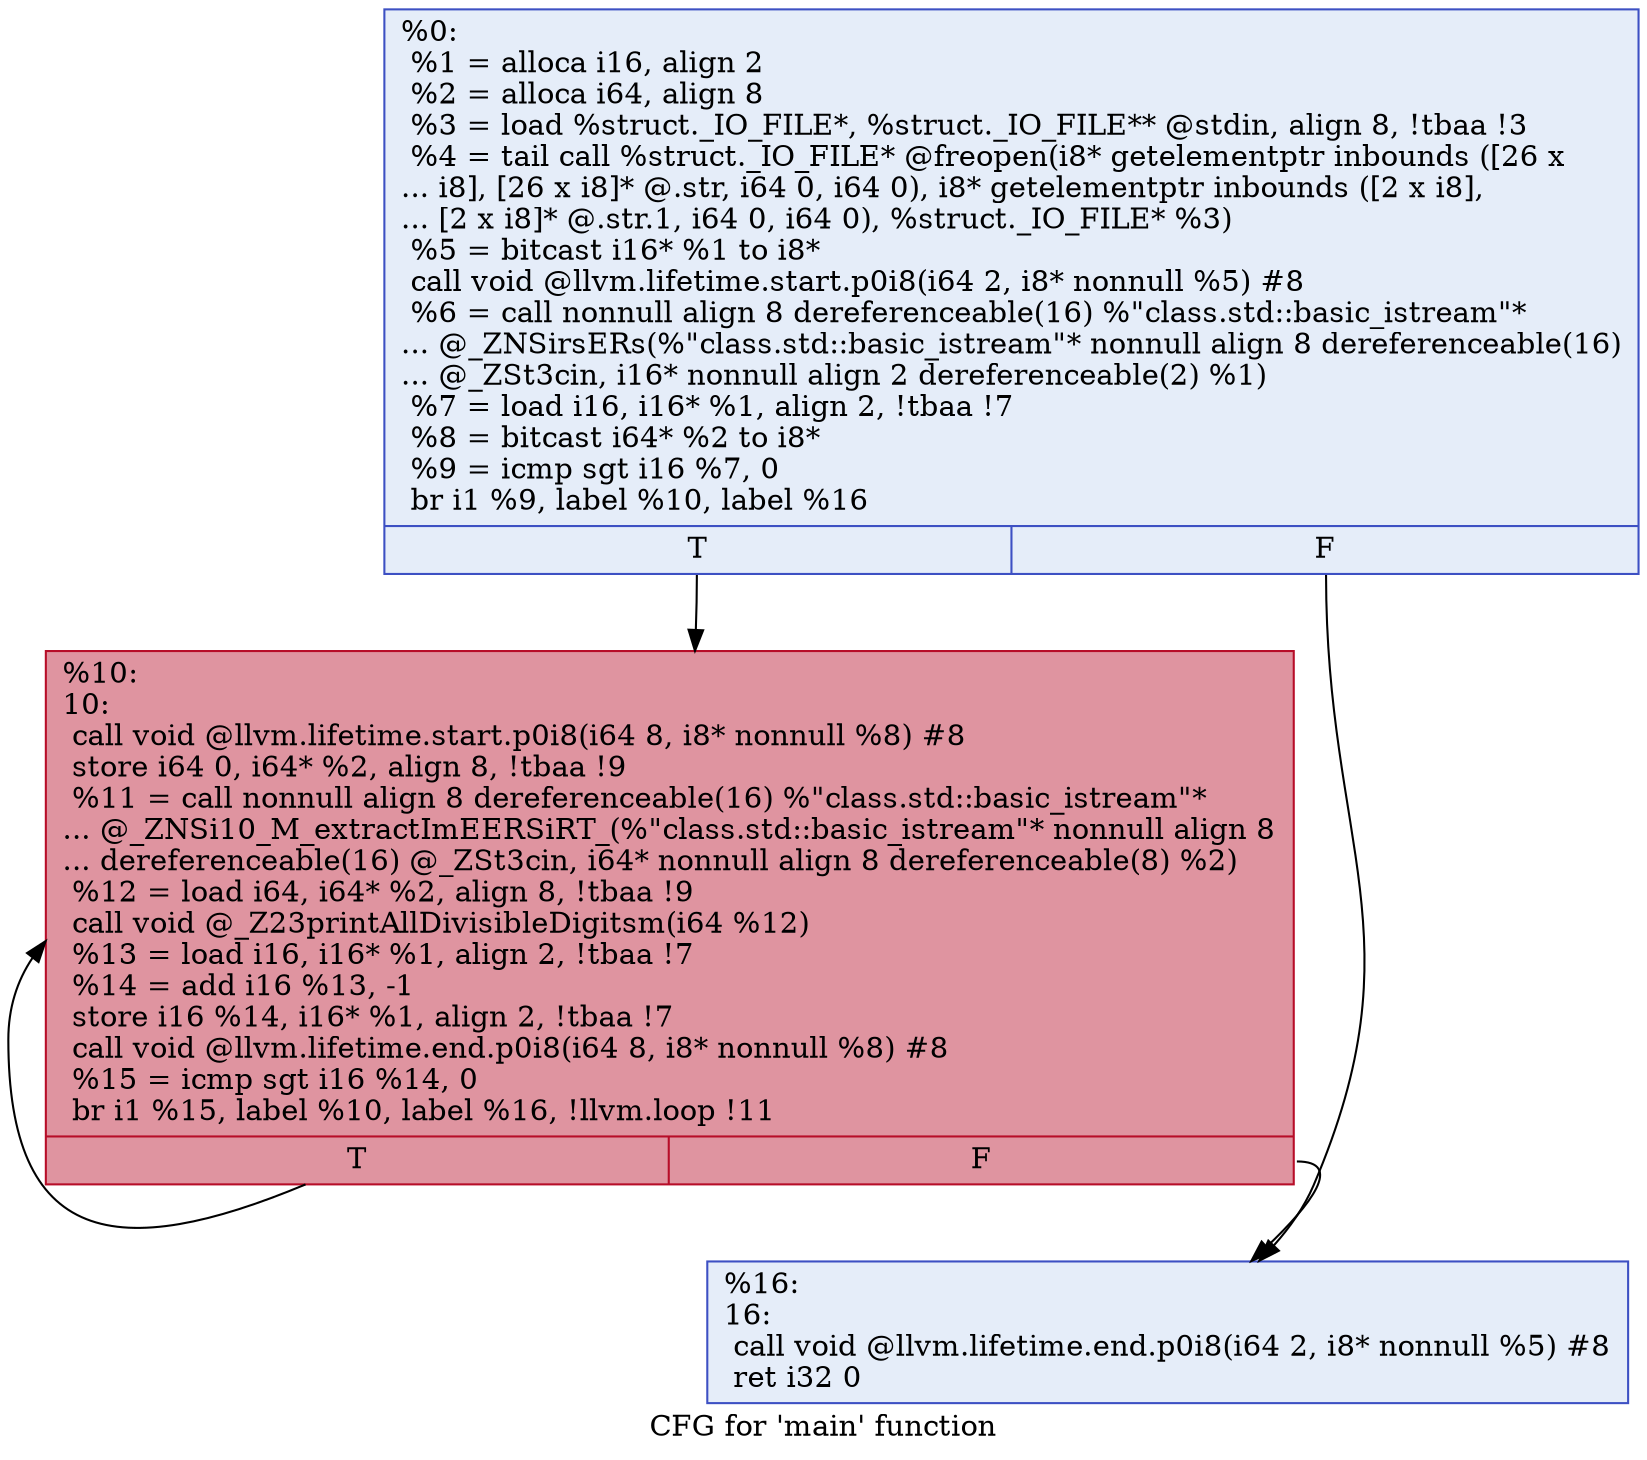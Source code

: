 digraph "CFG for 'main' function" {
	label="CFG for 'main' function";

	Node0x55df7405f300 [shape=record,color="#3d50c3ff", style=filled, fillcolor="#c5d6f270",label="{%0:\l  %1 = alloca i16, align 2\l  %2 = alloca i64, align 8\l  %3 = load %struct._IO_FILE*, %struct._IO_FILE** @stdin, align 8, !tbaa !3\l  %4 = tail call %struct._IO_FILE* @freopen(i8* getelementptr inbounds ([26 x\l... i8], [26 x i8]* @.str, i64 0, i64 0), i8* getelementptr inbounds ([2 x i8],\l... [2 x i8]* @.str.1, i64 0, i64 0), %struct._IO_FILE* %3)\l  %5 = bitcast i16* %1 to i8*\l  call void @llvm.lifetime.start.p0i8(i64 2, i8* nonnull %5) #8\l  %6 = call nonnull align 8 dereferenceable(16) %\"class.std::basic_istream\"*\l... @_ZNSirsERs(%\"class.std::basic_istream\"* nonnull align 8 dereferenceable(16)\l... @_ZSt3cin, i16* nonnull align 2 dereferenceable(2) %1)\l  %7 = load i16, i16* %1, align 2, !tbaa !7\l  %8 = bitcast i64* %2 to i8*\l  %9 = icmp sgt i16 %7, 0\l  br i1 %9, label %10, label %16\l|{<s0>T|<s1>F}}"];
	Node0x55df7405f300:s0 -> Node0x55df7405f8d0;
	Node0x55df7405f300:s1 -> Node0x55df74060950;
	Node0x55df7405f8d0 [shape=record,color="#b70d28ff", style=filled, fillcolor="#b70d2870",label="{%10:\l10:                                               \l  call void @llvm.lifetime.start.p0i8(i64 8, i8* nonnull %8) #8\l  store i64 0, i64* %2, align 8, !tbaa !9\l  %11 = call nonnull align 8 dereferenceable(16) %\"class.std::basic_istream\"*\l... @_ZNSi10_M_extractImEERSiRT_(%\"class.std::basic_istream\"* nonnull align 8\l... dereferenceable(16) @_ZSt3cin, i64* nonnull align 8 dereferenceable(8) %2)\l  %12 = load i64, i64* %2, align 8, !tbaa !9\l  call void @_Z23printAllDivisibleDigitsm(i64 %12)\l  %13 = load i16, i16* %1, align 2, !tbaa !7\l  %14 = add i16 %13, -1\l  store i16 %14, i16* %1, align 2, !tbaa !7\l  call void @llvm.lifetime.end.p0i8(i64 8, i8* nonnull %8) #8\l  %15 = icmp sgt i16 %14, 0\l  br i1 %15, label %10, label %16, !llvm.loop !11\l|{<s0>T|<s1>F}}"];
	Node0x55df7405f8d0:s0 -> Node0x55df7405f8d0;
	Node0x55df7405f8d0:s1 -> Node0x55df74060950;
	Node0x55df74060950 [shape=record,color="#3d50c3ff", style=filled, fillcolor="#c5d6f270",label="{%16:\l16:                                               \l  call void @llvm.lifetime.end.p0i8(i64 2, i8* nonnull %5) #8\l  ret i32 0\l}"];
}
